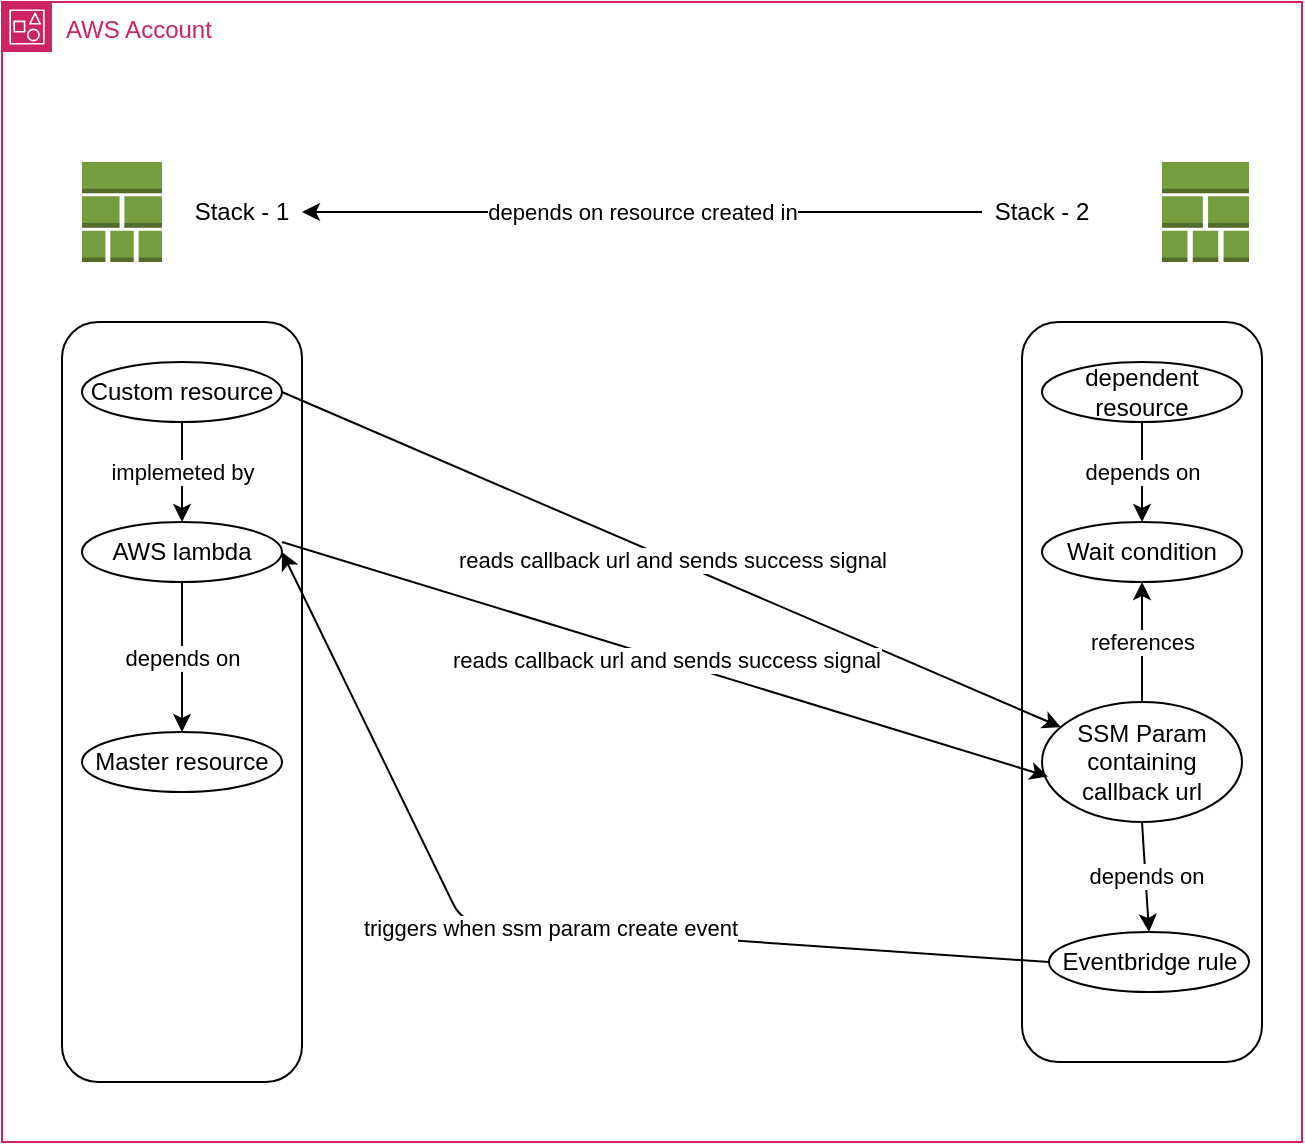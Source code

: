 <mxfile>
    <diagram id="Pm7lD88RYVqIc26DkqTw" name="Page-1">
        <mxGraphModel dx="1399" dy="778" grid="1" gridSize="10" guides="1" tooltips="1" connect="1" arrows="1" fold="1" page="1" pageScale="1" pageWidth="827" pageHeight="1169" math="0" shadow="0">
            <root>
                <mxCell id="0"/>
                <mxCell id="1" parent="0"/>
                <mxCell id="2" value="AWS Account" style="points=[[0,0],[0.25,0],[0.5,0],[0.75,0],[1,0],[1,0.25],[1,0.5],[1,0.75],[1,1],[0.75,1],[0.5,1],[0.25,1],[0,1],[0,0.75],[0,0.5],[0,0.25]];outlineConnect=0;gradientColor=none;html=1;whiteSpace=wrap;fontSize=12;fontStyle=0;container=1;pointerEvents=0;collapsible=0;recursiveResize=0;shape=mxgraph.aws4.group;grIcon=mxgraph.aws4.group_account;strokeColor=#CD2264;fillColor=none;verticalAlign=top;align=left;spacingLeft=30;fontColor=#CD2264;dashed=0;" vertex="1" parent="1">
                    <mxGeometry x="80" y="120" width="650" height="570" as="geometry"/>
                </mxCell>
                <mxCell id="5" value="" style="outlineConnect=0;dashed=0;verticalLabelPosition=bottom;verticalAlign=top;align=center;html=1;shape=mxgraph.aws3.stack_aws_cloudformation;fillColor=#759C3E;gradientColor=none;" vertex="1" parent="2">
                    <mxGeometry x="580" y="80" width="43.5" height="50" as="geometry"/>
                </mxCell>
                <mxCell id="3" value="" style="outlineConnect=0;dashed=0;verticalLabelPosition=bottom;verticalAlign=top;align=center;html=1;shape=mxgraph.aws3.stack_aws_cloudformation;fillColor=#759C3E;gradientColor=none;" vertex="1" parent="2">
                    <mxGeometry x="40" y="80" width="40" height="50" as="geometry"/>
                </mxCell>
                <mxCell id="10" value="" style="rounded=1;whiteSpace=wrap;html=1;" vertex="1" parent="2">
                    <mxGeometry x="30" y="160" width="120" height="380" as="geometry"/>
                </mxCell>
                <mxCell id="11" value="" style="rounded=1;whiteSpace=wrap;html=1;" vertex="1" parent="2">
                    <mxGeometry x="510" y="160" width="120" height="370" as="geometry"/>
                </mxCell>
                <mxCell id="12" value="Stack - 1" style="text;html=1;strokeColor=none;fillColor=none;align=center;verticalAlign=middle;whiteSpace=wrap;rounded=0;" vertex="1" parent="2">
                    <mxGeometry x="90" y="90" width="60" height="30" as="geometry"/>
                </mxCell>
                <mxCell id="14" value="depends on resource created in" style="edgeStyle=none;html=1;entryX=1;entryY=0.5;entryDx=0;entryDy=0;" edge="1" parent="2" source="13" target="12">
                    <mxGeometry relative="1" as="geometry"/>
                </mxCell>
                <mxCell id="13" value="Stack - 2" style="text;html=1;strokeColor=none;fillColor=none;align=center;verticalAlign=middle;whiteSpace=wrap;rounded=0;" vertex="1" parent="2">
                    <mxGeometry x="490" y="90" width="60" height="30" as="geometry"/>
                </mxCell>
                <mxCell id="29" value="depends on" style="edgeStyle=none;html=1;exitX=0.5;exitY=1;exitDx=0;exitDy=0;entryX=0.5;entryY=0;entryDx=0;entryDy=0;" edge="1" parent="2" source="15" target="16">
                    <mxGeometry relative="1" as="geometry"/>
                </mxCell>
                <mxCell id="15" value="dependent resource" style="ellipse;whiteSpace=wrap;html=1;" vertex="1" parent="2">
                    <mxGeometry x="520" y="180" width="100" height="30" as="geometry"/>
                </mxCell>
                <mxCell id="16" value="Wait condition" style="ellipse;whiteSpace=wrap;html=1;" vertex="1" parent="2">
                    <mxGeometry x="520" y="260" width="100" height="30" as="geometry"/>
                </mxCell>
                <mxCell id="30" value="references" style="edgeStyle=none;html=1;exitX=0.5;exitY=0;exitDx=0;exitDy=0;entryX=0.5;entryY=1;entryDx=0;entryDy=0;" edge="1" parent="2" source="17" target="16">
                    <mxGeometry relative="1" as="geometry"/>
                </mxCell>
                <mxCell id="31" value="depends on" style="edgeStyle=none;html=1;exitX=0.5;exitY=1;exitDx=0;exitDy=0;entryX=0.5;entryY=0;entryDx=0;entryDy=0;" edge="1" parent="2" source="17" target="19">
                    <mxGeometry relative="1" as="geometry"/>
                </mxCell>
                <mxCell id="17" value="SSM Param containing callback url" style="ellipse;whiteSpace=wrap;html=1;" vertex="1" parent="2">
                    <mxGeometry x="520" y="350" width="100" height="60" as="geometry"/>
                </mxCell>
                <mxCell id="27" value="triggers when ssm param create event" style="edgeStyle=none;html=1;exitX=0;exitY=0.5;exitDx=0;exitDy=0;entryX=1;entryY=0.5;entryDx=0;entryDy=0;" edge="1" parent="2" source="19" target="22">
                    <mxGeometry relative="1" as="geometry">
                        <Array as="points">
                            <mxPoint x="230" y="460"/>
                        </Array>
                    </mxGeometry>
                </mxCell>
                <mxCell id="19" value="Eventbridge rule" style="ellipse;whiteSpace=wrap;html=1;" vertex="1" parent="2">
                    <mxGeometry x="523.5" y="465" width="100" height="30" as="geometry"/>
                </mxCell>
                <mxCell id="25" value="implemeted by" style="edgeStyle=none;html=1;entryX=0.5;entryY=0;entryDx=0;entryDy=0;" edge="1" parent="2" source="21" target="22">
                    <mxGeometry relative="1" as="geometry">
                        <mxPoint as="offset"/>
                    </mxGeometry>
                </mxCell>
                <mxCell id="26" value="reads callback url and sends success signal" style="edgeStyle=none;html=1;exitX=1;exitY=0.5;exitDx=0;exitDy=0;" edge="1" parent="2" source="21" target="17">
                    <mxGeometry relative="1" as="geometry"/>
                </mxCell>
                <mxCell id="21" value="Custom resource" style="ellipse;whiteSpace=wrap;html=1;" vertex="1" parent="2">
                    <mxGeometry x="40" y="180" width="100" height="30" as="geometry"/>
                </mxCell>
                <mxCell id="24" value="depends on" style="edgeStyle=none;html=1;entryX=0.5;entryY=0;entryDx=0;entryDy=0;" edge="1" parent="2" source="22" target="23">
                    <mxGeometry relative="1" as="geometry"/>
                </mxCell>
                <mxCell id="28" value="reads callback url and sends success signal" style="edgeStyle=none;html=1;entryX=0.03;entryY=0.62;entryDx=0;entryDy=0;entryPerimeter=0;" edge="1" parent="2" target="17">
                    <mxGeometry relative="1" as="geometry">
                        <mxPoint x="140" y="270" as="sourcePoint"/>
                    </mxGeometry>
                </mxCell>
                <mxCell id="22" value="AWS lambda" style="ellipse;whiteSpace=wrap;html=1;" vertex="1" parent="2">
                    <mxGeometry x="40" y="260" width="100" height="30" as="geometry"/>
                </mxCell>
                <mxCell id="23" value="Master resource" style="ellipse;whiteSpace=wrap;html=1;" vertex="1" parent="2">
                    <mxGeometry x="40" y="365" width="100" height="30" as="geometry"/>
                </mxCell>
            </root>
        </mxGraphModel>
    </diagram>
</mxfile>